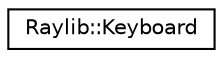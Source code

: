 digraph "Graphical Class Hierarchy"
{
 // LATEX_PDF_SIZE
  edge [fontname="Helvetica",fontsize="10",labelfontname="Helvetica",labelfontsize="10"];
  node [fontname="Helvetica",fontsize="10",shape=record];
  rankdir="LR";
  Node0 [label="Raylib::Keyboard",height=0.2,width=0.4,color="black", fillcolor="white", style="filled",URL="$class_raylib_1_1_keyboard.html",tooltip=" "];
}
